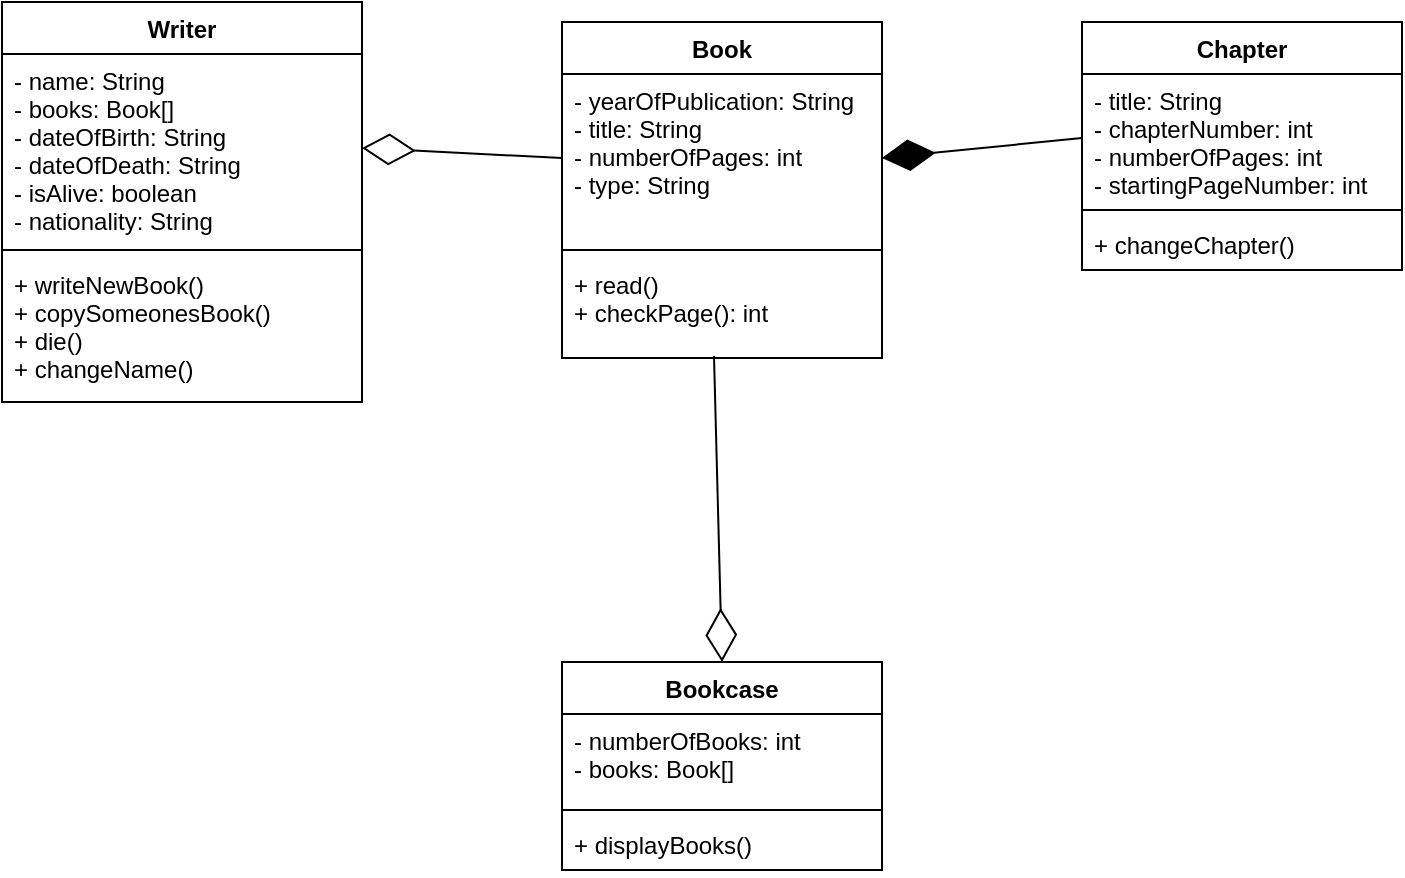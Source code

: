 <mxfile version="20.6.0" type="device"><diagram id="C5RBs43oDa-KdzZeNtuy" name="Page-1"><mxGraphModel dx="1381" dy="764" grid="1" gridSize="10" guides="1" tooltips="1" connect="1" arrows="1" fold="1" page="1" pageScale="1" pageWidth="827" pageHeight="1169" math="0" shadow="0"><root><mxCell id="WIyWlLk6GJQsqaUBKTNV-0"/><mxCell id="WIyWlLk6GJQsqaUBKTNV-1" parent="WIyWlLk6GJQsqaUBKTNV-0"/><mxCell id="BixeqAU8hwGezUnAdTYc-0" value="Writer" style="swimlane;fontStyle=1;align=center;verticalAlign=top;childLayout=stackLayout;horizontal=1;startSize=26;horizontalStack=0;resizeParent=1;resizeParentMax=0;resizeLast=0;collapsible=1;marginBottom=0;" parent="WIyWlLk6GJQsqaUBKTNV-1" vertex="1"><mxGeometry x="40" y="120" width="180" height="200" as="geometry"/></mxCell><mxCell id="BixeqAU8hwGezUnAdTYc-1" value="- name: String&#10;- books: Book[]&#10;- dateOfBirth: String&#10;- dateOfDeath: String&#10;- isAlive: boolean&#10;- nationality: String" style="text;strokeColor=none;fillColor=none;align=left;verticalAlign=top;spacingLeft=4;spacingRight=4;overflow=hidden;rotatable=0;points=[[0,0.5],[1,0.5]];portConstraint=eastwest;" parent="BixeqAU8hwGezUnAdTYc-0" vertex="1"><mxGeometry y="26" width="180" height="94" as="geometry"/></mxCell><mxCell id="BixeqAU8hwGezUnAdTYc-2" value="" style="line;strokeWidth=1;fillColor=none;align=left;verticalAlign=middle;spacingTop=-1;spacingLeft=3;spacingRight=3;rotatable=0;labelPosition=right;points=[];portConstraint=eastwest;strokeColor=inherit;" parent="BixeqAU8hwGezUnAdTYc-0" vertex="1"><mxGeometry y="120" width="180" height="8" as="geometry"/></mxCell><mxCell id="BixeqAU8hwGezUnAdTYc-3" value="+ writeNewBook()&#10;+ copySomeonesBook()&#10;+ die()&#10;+ changeName()" style="text;strokeColor=none;fillColor=none;align=left;verticalAlign=top;spacingLeft=4;spacingRight=4;overflow=hidden;rotatable=0;points=[[0,0.5],[1,0.5]];portConstraint=eastwest;" parent="BixeqAU8hwGezUnAdTYc-0" vertex="1"><mxGeometry y="128" width="180" height="72" as="geometry"/></mxCell><mxCell id="BixeqAU8hwGezUnAdTYc-6" value="Book" style="swimlane;fontStyle=1;align=center;verticalAlign=top;childLayout=stackLayout;horizontal=1;startSize=26;horizontalStack=0;resizeParent=1;resizeParentMax=0;resizeLast=0;collapsible=1;marginBottom=0;" parent="WIyWlLk6GJQsqaUBKTNV-1" vertex="1"><mxGeometry x="320" y="130" width="160" height="168" as="geometry"/></mxCell><mxCell id="BixeqAU8hwGezUnAdTYc-7" value="- yearOfPublication: String&#10;- title: String&#10;- numberOfPages: int&#10;- type: String&#10;&#10;" style="text;strokeColor=none;fillColor=none;align=left;verticalAlign=top;spacingLeft=4;spacingRight=4;overflow=hidden;rotatable=0;points=[[0,0.5],[1,0.5]];portConstraint=eastwest;" parent="BixeqAU8hwGezUnAdTYc-6" vertex="1"><mxGeometry y="26" width="160" height="84" as="geometry"/></mxCell><mxCell id="BixeqAU8hwGezUnAdTYc-8" value="" style="line;strokeWidth=1;fillColor=none;align=left;verticalAlign=middle;spacingTop=-1;spacingLeft=3;spacingRight=3;rotatable=0;labelPosition=right;points=[];portConstraint=eastwest;strokeColor=inherit;" parent="BixeqAU8hwGezUnAdTYc-6" vertex="1"><mxGeometry y="110" width="160" height="8" as="geometry"/></mxCell><mxCell id="BixeqAU8hwGezUnAdTYc-9" value="+ read()&#10;+ checkPage(): int" style="text;strokeColor=none;fillColor=none;align=left;verticalAlign=top;spacingLeft=4;spacingRight=4;overflow=hidden;rotatable=0;points=[[0,0.5],[1,0.5]];portConstraint=eastwest;" parent="BixeqAU8hwGezUnAdTYc-6" vertex="1"><mxGeometry y="118" width="160" height="50" as="geometry"/></mxCell><mxCell id="BixeqAU8hwGezUnAdTYc-11" value="" style="endArrow=diamondThin;endFill=0;endSize=24;html=1;rounded=0;entryX=1;entryY=0.5;entryDx=0;entryDy=0;exitX=0;exitY=0.5;exitDx=0;exitDy=0;" parent="WIyWlLk6GJQsqaUBKTNV-1" source="BixeqAU8hwGezUnAdTYc-7" target="BixeqAU8hwGezUnAdTYc-1" edge="1"><mxGeometry width="160" relative="1" as="geometry"><mxPoint x="330" y="470" as="sourcePoint"/><mxPoint x="490" y="470" as="targetPoint"/></mxGeometry></mxCell><mxCell id="Lm5V-rprb76AhQY-2350-4" value="Bookcase" style="swimlane;fontStyle=1;align=center;verticalAlign=top;childLayout=stackLayout;horizontal=1;startSize=26;horizontalStack=0;resizeParent=1;resizeParentMax=0;resizeLast=0;collapsible=1;marginBottom=0;" vertex="1" parent="WIyWlLk6GJQsqaUBKTNV-1"><mxGeometry x="320" y="450" width="160" height="104" as="geometry"/></mxCell><mxCell id="Lm5V-rprb76AhQY-2350-5" value="- numberOfBooks: int&#10;- books: Book[]" style="text;strokeColor=none;fillColor=none;align=left;verticalAlign=top;spacingLeft=4;spacingRight=4;overflow=hidden;rotatable=0;points=[[0,0.5],[1,0.5]];portConstraint=eastwest;" vertex="1" parent="Lm5V-rprb76AhQY-2350-4"><mxGeometry y="26" width="160" height="44" as="geometry"/></mxCell><mxCell id="Lm5V-rprb76AhQY-2350-6" value="" style="line;strokeWidth=1;fillColor=none;align=left;verticalAlign=middle;spacingTop=-1;spacingLeft=3;spacingRight=3;rotatable=0;labelPosition=right;points=[];portConstraint=eastwest;strokeColor=inherit;" vertex="1" parent="Lm5V-rprb76AhQY-2350-4"><mxGeometry y="70" width="160" height="8" as="geometry"/></mxCell><mxCell id="Lm5V-rprb76AhQY-2350-7" value="+ displayBooks()" style="text;strokeColor=none;fillColor=none;align=left;verticalAlign=top;spacingLeft=4;spacingRight=4;overflow=hidden;rotatable=0;points=[[0,0.5],[1,0.5]];portConstraint=eastwest;" vertex="1" parent="Lm5V-rprb76AhQY-2350-4"><mxGeometry y="78" width="160" height="26" as="geometry"/></mxCell><mxCell id="Lm5V-rprb76AhQY-2350-8" value="" style="endArrow=diamondThin;endFill=0;endSize=24;html=1;rounded=0;exitX=0.475;exitY=0.98;exitDx=0;exitDy=0;exitPerimeter=0;entryX=0.5;entryY=0;entryDx=0;entryDy=0;" edge="1" parent="WIyWlLk6GJQsqaUBKTNV-1" source="BixeqAU8hwGezUnAdTYc-9" target="Lm5V-rprb76AhQY-2350-4"><mxGeometry width="160" relative="1" as="geometry"><mxPoint x="230" y="400" as="sourcePoint"/><mxPoint x="390" y="400" as="targetPoint"/></mxGeometry></mxCell><mxCell id="Lm5V-rprb76AhQY-2350-9" value="Chapter" style="swimlane;fontStyle=1;align=center;verticalAlign=top;childLayout=stackLayout;horizontal=1;startSize=26;horizontalStack=0;resizeParent=1;resizeParentMax=0;resizeLast=0;collapsible=1;marginBottom=0;" vertex="1" parent="WIyWlLk6GJQsqaUBKTNV-1"><mxGeometry x="580" y="130" width="160" height="124" as="geometry"/></mxCell><mxCell id="Lm5V-rprb76AhQY-2350-10" value="- title: String&#10;- chapterNumber: int&#10;- numberOfPages: int&#10;- startingPageNumber: int" style="text;strokeColor=none;fillColor=none;align=left;verticalAlign=top;spacingLeft=4;spacingRight=4;overflow=hidden;rotatable=0;points=[[0,0.5],[1,0.5]];portConstraint=eastwest;" vertex="1" parent="Lm5V-rprb76AhQY-2350-9"><mxGeometry y="26" width="160" height="64" as="geometry"/></mxCell><mxCell id="Lm5V-rprb76AhQY-2350-11" value="" style="line;strokeWidth=1;fillColor=none;align=left;verticalAlign=middle;spacingTop=-1;spacingLeft=3;spacingRight=3;rotatable=0;labelPosition=right;points=[];portConstraint=eastwest;strokeColor=inherit;" vertex="1" parent="Lm5V-rprb76AhQY-2350-9"><mxGeometry y="90" width="160" height="8" as="geometry"/></mxCell><mxCell id="Lm5V-rprb76AhQY-2350-12" value="+ changeChapter()" style="text;strokeColor=none;fillColor=none;align=left;verticalAlign=top;spacingLeft=4;spacingRight=4;overflow=hidden;rotatable=0;points=[[0,0.5],[1,0.5]];portConstraint=eastwest;" vertex="1" parent="Lm5V-rprb76AhQY-2350-9"><mxGeometry y="98" width="160" height="26" as="geometry"/></mxCell><mxCell id="Lm5V-rprb76AhQY-2350-13" value="" style="endArrow=diamondThin;endFill=1;endSize=24;html=1;rounded=0;entryX=1;entryY=0.5;entryDx=0;entryDy=0;exitX=0;exitY=0.5;exitDx=0;exitDy=0;" edge="1" parent="WIyWlLk6GJQsqaUBKTNV-1" source="Lm5V-rprb76AhQY-2350-10" target="BixeqAU8hwGezUnAdTYc-7"><mxGeometry width="160" relative="1" as="geometry"><mxPoint x="330" y="390" as="sourcePoint"/><mxPoint x="490" y="390" as="targetPoint"/></mxGeometry></mxCell></root></mxGraphModel></diagram></mxfile>